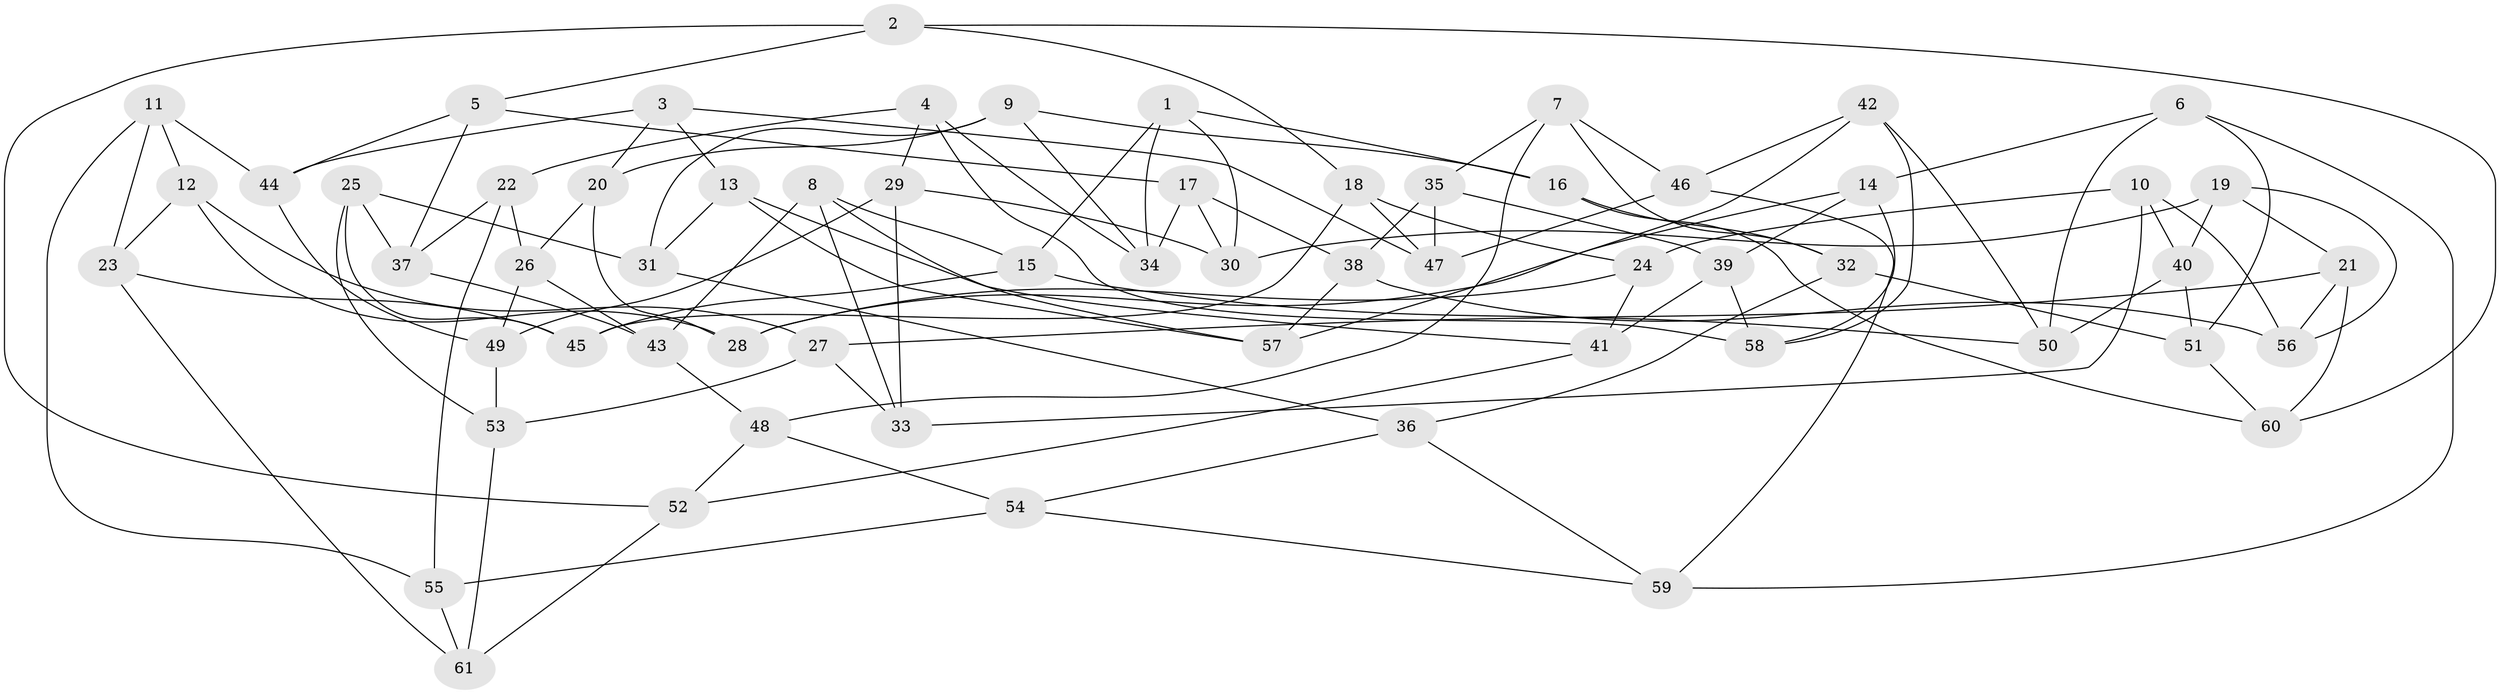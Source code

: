 // Generated by graph-tools (version 1.1) at 2025/16/03/09/25 04:16:25]
// undirected, 61 vertices, 122 edges
graph export_dot {
graph [start="1"]
  node [color=gray90,style=filled];
  1;
  2;
  3;
  4;
  5;
  6;
  7;
  8;
  9;
  10;
  11;
  12;
  13;
  14;
  15;
  16;
  17;
  18;
  19;
  20;
  21;
  22;
  23;
  24;
  25;
  26;
  27;
  28;
  29;
  30;
  31;
  32;
  33;
  34;
  35;
  36;
  37;
  38;
  39;
  40;
  41;
  42;
  43;
  44;
  45;
  46;
  47;
  48;
  49;
  50;
  51;
  52;
  53;
  54;
  55;
  56;
  57;
  58;
  59;
  60;
  61;
  1 -- 16;
  1 -- 34;
  1 -- 30;
  1 -- 15;
  2 -- 52;
  2 -- 18;
  2 -- 60;
  2 -- 5;
  3 -- 44;
  3 -- 20;
  3 -- 13;
  3 -- 47;
  4 -- 58;
  4 -- 34;
  4 -- 22;
  4 -- 29;
  5 -- 17;
  5 -- 37;
  5 -- 44;
  6 -- 50;
  6 -- 51;
  6 -- 14;
  6 -- 59;
  7 -- 48;
  7 -- 35;
  7 -- 46;
  7 -- 32;
  8 -- 43;
  8 -- 15;
  8 -- 33;
  8 -- 57;
  9 -- 34;
  9 -- 16;
  9 -- 20;
  9 -- 31;
  10 -- 24;
  10 -- 40;
  10 -- 33;
  10 -- 56;
  11 -- 44;
  11 -- 23;
  11 -- 12;
  11 -- 55;
  12 -- 23;
  12 -- 27;
  12 -- 28;
  13 -- 31;
  13 -- 41;
  13 -- 57;
  14 -- 28;
  14 -- 39;
  14 -- 58;
  15 -- 45;
  15 -- 50;
  16 -- 60;
  16 -- 32;
  17 -- 34;
  17 -- 30;
  17 -- 38;
  18 -- 47;
  18 -- 24;
  18 -- 45;
  19 -- 40;
  19 -- 30;
  19 -- 21;
  19 -- 56;
  20 -- 28;
  20 -- 26;
  21 -- 27;
  21 -- 60;
  21 -- 56;
  22 -- 37;
  22 -- 55;
  22 -- 26;
  23 -- 45;
  23 -- 61;
  24 -- 28;
  24 -- 41;
  25 -- 53;
  25 -- 37;
  25 -- 31;
  25 -- 45;
  26 -- 43;
  26 -- 49;
  27 -- 33;
  27 -- 53;
  29 -- 30;
  29 -- 49;
  29 -- 33;
  31 -- 36;
  32 -- 51;
  32 -- 36;
  35 -- 39;
  35 -- 47;
  35 -- 38;
  36 -- 54;
  36 -- 59;
  37 -- 43;
  38 -- 56;
  38 -- 57;
  39 -- 58;
  39 -- 41;
  40 -- 51;
  40 -- 50;
  41 -- 52;
  42 -- 50;
  42 -- 46;
  42 -- 58;
  42 -- 57;
  43 -- 48;
  44 -- 49;
  46 -- 59;
  46 -- 47;
  48 -- 52;
  48 -- 54;
  49 -- 53;
  51 -- 60;
  52 -- 61;
  53 -- 61;
  54 -- 59;
  54 -- 55;
  55 -- 61;
}
